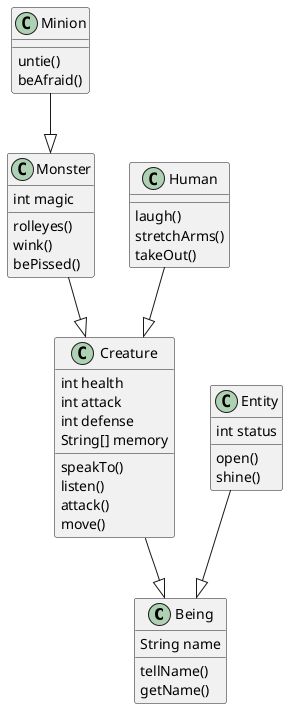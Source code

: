 @startuml

class Being{
    String name
    tellName()
    getName()
}

class Creature {

    int health
    int attack
    int defense
    String[] memory

    speakTo()
    listen()
    attack()
    move()
}

class Monster{
    int magic
    rolleyes()
    wink()
    bePissed()
}

class Minion{
    untie()
    beAfraid()
}

class Human{
    laugh()
    stretchArms()
    takeOut()
}

class Entity{
    int status
    open()
    shine()
}

Creature --|> Being

Human --|> Creature
Monster --|> Creature

Entity --|> Being

Minion --|> Monster

@enduml